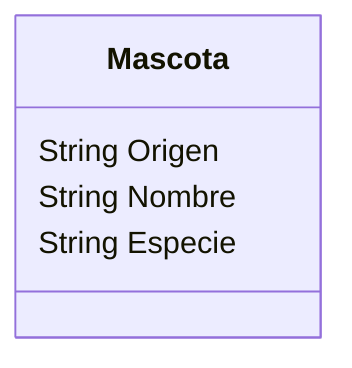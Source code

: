 classDiagram
    class Mascota {
        String Origen
        String Nombre
        String Especie
    }